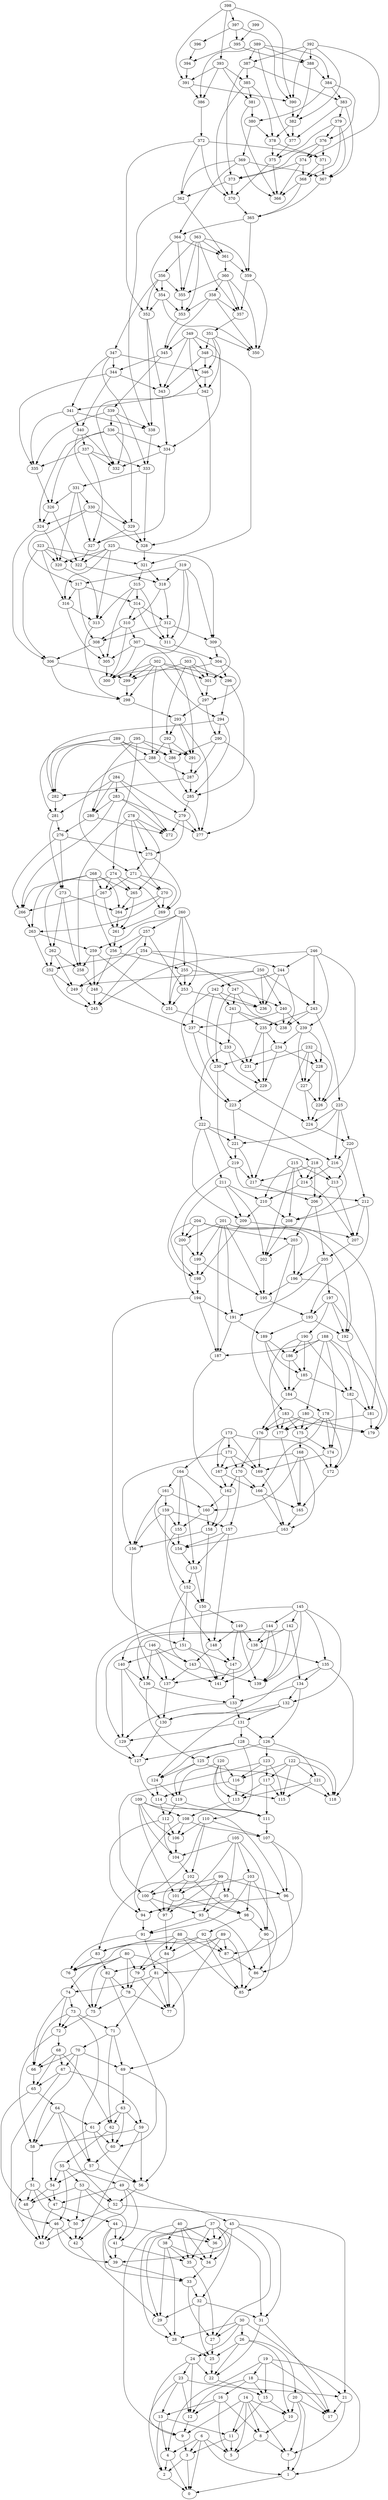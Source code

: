 digraph my_graph {
0;
1;
2;
3;
4;
5;
6;
7;
8;
9;
10;
11;
12;
13;
14;
15;
16;
17;
18;
19;
20;
21;
22;
23;
24;
25;
26;
27;
28;
29;
30;
31;
32;
33;
34;
35;
36;
37;
38;
39;
40;
41;
42;
43;
44;
45;
46;
47;
48;
49;
50;
51;
52;
53;
54;
55;
56;
57;
58;
59;
60;
61;
62;
63;
64;
65;
66;
67;
68;
69;
70;
71;
72;
73;
74;
75;
76;
77;
78;
79;
80;
81;
82;
83;
84;
85;
86;
87;
88;
89;
90;
91;
92;
93;
94;
95;
96;
97;
98;
99;
100;
101;
102;
103;
104;
105;
106;
107;
108;
109;
110;
111;
112;
113;
114;
115;
116;
117;
118;
119;
120;
121;
122;
123;
124;
125;
126;
127;
128;
129;
130;
131;
132;
133;
134;
135;
136;
137;
138;
139;
140;
141;
142;
143;
144;
145;
146;
147;
148;
149;
150;
151;
152;
153;
154;
155;
156;
157;
158;
159;
160;
161;
162;
163;
164;
165;
166;
167;
168;
169;
170;
171;
172;
173;
174;
175;
176;
177;
178;
179;
180;
181;
182;
183;
184;
185;
186;
187;
188;
189;
190;
191;
192;
193;
194;
195;
196;
197;
198;
199;
200;
201;
202;
203;
204;
205;
206;
207;
208;
209;
210;
211;
212;
213;
214;
215;
216;
217;
218;
219;
220;
221;
222;
223;
224;
225;
226;
227;
228;
229;
230;
231;
232;
233;
234;
235;
236;
237;
238;
239;
240;
241;
242;
243;
244;
245;
246;
247;
248;
249;
250;
251;
252;
253;
254;
255;
256;
257;
258;
259;
260;
261;
262;
263;
264;
265;
266;
267;
268;
269;
270;
271;
272;
273;
274;
275;
276;
277;
278;
279;
280;
281;
282;
283;
284;
285;
286;
287;
288;
289;
290;
291;
292;
293;
294;
295;
296;
297;
298;
299;
300;
301;
302;
303;
304;
305;
306;
307;
308;
309;
310;
311;
312;
313;
314;
315;
316;
317;
318;
319;
320;
321;
322;
323;
324;
325;
326;
327;
328;
329;
330;
331;
332;
333;
334;
335;
336;
337;
338;
339;
340;
341;
342;
343;
344;
345;
346;
347;
348;
349;
350;
351;
352;
353;
354;
355;
356;
357;
358;
359;
360;
361;
362;
363;
364;
365;
366;
367;
368;
369;
370;
371;
372;
373;
374;
375;
376;
377;
378;
379;
380;
381;
382;
383;
384;
385;
386;
387;
388;
389;
390;
391;
392;
393;
394;
395;
396;
397;
398;
399;
1->0
2->0
3->2
3->0
4->0
4->2
6->3
6->4
6->0
6->1
6->5
7->1
8->5
8->7
9->3
10->8
11->3
11->5
12->9
13->4
13->11
13->2
14->10
14->11
14->7
14->8
14->5
14->9
15->10
15->11
16->12
16->5
16->13
16->8
18->17
18->16
18->12
18->15
19->17
19->18
19->15
19->1
19->4
20->7
20->10
20->17
20->1
21->7
21->17
22->15
23->21
23->13
23->12
23->2
24->12
24->23
24->22
24->9
25->22
26->25
26->20
26->22
26->10
27->25
28->25
29->28
30->28
30->24
30->26
30->21
30->27
31->22
31->17
32->31
32->29
32->25
33->27
33->32
34->33
35->27
36->34
37->34
37->31
37->28
37->36
37->32
37->35
37->29
38->29
38->34
38->35
38->28
39->33
40->36
40->34
40->35
40->38
40->9
41->35
41->39
42->29
44->41
44->39
44->33
44->36
45->27
45->36
45->39
45->31
46->39
46->42
46->43
47->43
47->44
48->43
49->42
49->47
49->45
49->41
50->43
50->42
51->47
51->48
51->43
51->50
52->50
52->21
53->50
53->41
53->52
53->48
54->48
54->47
55->49
55->54
55->46
55->53
56->52
57->54
57->56
58->51
59->56
59->42
59->58
60->57
61->56
61->60
61->54
62->60
62->55
63->59
63->61
63->60
63->62
64->57
64->61
64->58
64->52
65->64
65->48
66->65
67->65
67->59
67->46
68->62
68->65
68->66
68->67
69->63
69->56
70->67
70->69
70->58
70->66
71->62
71->70
71->69
72->68
72->58
73->71
73->72
73->66
73->57
74->66
74->73
74->72
75->72
76->75
78->77
78->75
79->77
79->78
80->78
80->79
80->76
80->75
80->69
80->74
81->71
81->74
81->77
82->78
82->60
82->75
83->76
83->82
84->77
84->79
86->85
87->86
88->85
88->79
88->84
88->87
88->83
89->76
89->82
89->85
89->87
89->77
90->81
90->85
91->81
91->76
92->84
92->83
92->85
92->87
93->86
93->91
94->91
95->90
95->93
95->94
96->86
96->94
97->84
98->92
98->90
99->96
99->97
99->83
99->93
99->95
100->93
100->97
101->97
101->98
102->98
102->101
102->97
103->91
103->86
103->98
103->100
104->102
105->104
105->90
105->103
105->101
105->95
106->104
107->87
107->96
108->94
108->106
108->107
109->104
109->108
109->96
109->106
109->101
110->107
110->106
110->102
110->100
111->107
112->104
112->94
112->106
113->108
114->112
114->111
116->114
116->113
117->115
117->111
117->113
119->112
119->111
120->119
120->116
120->111
120->115
120->113
121->118
121->115
121->113
122->121
122->116
122->117
122->115
122->118
123->100
123->117
123->116
123->115
124->119
124->114
125->124
125->119
125->118
126->121
126->125
126->123
127->114
128->124
128->110
128->118
128->127
129->127
130->127
131->128
131->129
131->126
132->130
132->131
132->124
133->131
133->129
134->132
134->126
134->133
135->118
135->134
135->130
136->133
136->125
137->130
138->135
138->137
140->136
140->130
140->129
142->138
142->134
142->136
142->139
143->139
143->137
144->141
144->138
144->139
144->140
145->127
145->132
145->135
145->144
145->139
145->142
146->129
146->141
146->143
146->136
146->137
147->141
147->133
148->143
148->147
149->147
149->148
149->139
149->138
150->149
150->141
151->140
151->147
151->141
152->151
152->150
152->143
153->152
153->150
154->153
155->152
155->154
156->137
157->154
157->153
157->148
158->150
158->156
159->157
159->148
159->155
159->156
160->158
160->155
161->159
161->154
161->156
161->160
162->158
162->160
163->154
164->155
164->161
164->153
164->158
165->163
166->165
166->163
167->166
167->162
168->165
168->167
168->160
168->163
169->163
170->166
170->162
170->157
171->169
171->170
171->156
171->167
172->165
173->167
173->164
173->169
173->172
173->171
174->169
174->172
175->174
175->168
176->169
176->170
177->165
178->166
178->172
178->174
178->175
180->177
180->179
180->176
180->175
181->179
181->177
182->181
182->172
183->179
183->176
183->175
183->177
184->176
184->178
185->182
185->184
186->185
186->184
187->162
188->179
188->187
188->174
188->186
188->180
188->182
189->185
189->184
189->186
190->186
190->177
190->185
190->182
191->187
191->189
192->181
193->192
193->189
194->191
194->187
194->151
195->193
196->192
196->195
197->193
197->190
197->179
197->192
198->194
199->195
199->198
200->194
200->199
201->181
201->199
201->187
201->196
201->191
201->195
201->200
202->195
203->202
203->196
203->183
204->199
204->203
204->192
204->198
204->200
205->196
205->191
205->197
206->205
206->203
207->205
208->202
209->198
209->207
210->208
210->209
211->202
211->209
211->200
211->210
212->207
212->193
212->208
213->207
213->206
214->207
214->210
215->214
215->213
215->210
215->202
215->208
216->214
216->208
217->206
218->206
218->213
218->214
218->217
219->212
219->198
219->217
220->216
220->212
220->213
221->219
221->217
222->211
222->209
222->218
222->221
223->221
223->216
224->220
225->221
225->216
225->224
225->220
226->224
227->226
227->224
228->226
228->227
229->223
230->219
230->224
231->229
232->227
232->231
232->226
232->217
232->228
233->222
233->229
233->231
234->228
234->230
234->229
235->231
235->234
235->229
237->223
237->233
239->234
239->227
239->228
240->238
240->237
240->239
241->235
241->233
241->238
242->236
242->223
242->241
242->230
243->225
243->235
243->238
244->236
244->238
244->242
246->239
246->226
246->244
246->243
246->245
247->241
247->240
247->230
247->238
248->245
248->237
249->245
250->237
250->236
250->249
250->240
250->243
251->231
252->245
252->249
253->236
253->251
254->244
254->247
254->252
254->245
255->253
255->236
255->251
256->248
256->255
257->253
257->254
257->249
257->256
258->248
259->258
259->248
259->251
260->259
260->253
260->255
260->251
260->257
261->256
262->249
262->258
262->252
263->259
263->252
264->261
265->264
265->261
266->263
267->266
267->261
268->256
268->267
268->266
268->263
268->264
268->265
269->261
270->269
270->263
270->264
271->269
271->270
271->267
273->264
273->262
273->258
274->265
274->262
274->269
274->267
275->269
275->271
276->275
276->266
276->273
278->272
278->270
278->265
278->258
278->275
279->272
279->277
279->275
280->276
280->272
281->276
281->273
282->281
283->266
283->277
283->272
283->280
284->280
284->272
284->279
284->283
284->281
285->279
286->285
287->282
287->285
288->287
288->271
289->288
289->286
289->281
289->277
289->282
290->277
290->287
290->286
291->287
292->288
292->286
292->291
293->292
293->291
293->277
294->285
294->290
294->282
295->282
295->291
295->286
295->274
295->280
296->294
296->285
297->293
297->290
298->293
299->298
301->297
302->298
302->300
302->288
302->301
302->299
302->296
302->294
303->297
303->296
303->299
303->301
303->292
304->300
304->296
304->297
305->300
306->299
306->298
307->300
307->305
307->291
307->301
308->305
308->306
309->304
309->301
310->300
310->307
310->308
311->304
312->308
312->311
312->309
313->298
314->311
314->312
314->310
315->311
315->305
315->314
315->313
316->305
316->313
317->316
317->314
317->308
318->312
318->310
319->311
319->309
319->318
319->317
319->299
320->313
321->318
321->315
322->318
323->322
323->320
323->321
323->316
323->306
324->320
324->306
325->309
325->316
325->322
325->313
325->320
326->322
326->324
327->322
328->321
329->327
329->328
330->317
330->329
330->328
330->324
331->320
331->330
331->326
331->327
333->328
333->331
334->332
334->327
335->326
336->334
336->324
336->326
336->329
337->335
337->333
337->327
337->332
338->333
339->332
339->335
339->336
339->338
340->332
340->329
340->337
341->338
341->335
341->340
342->341
342->328
343->334
344->343
344->340
344->335
345->339
345->344
346->342
346->332
347->341
347->344
347->333
347->346
348->343
348->346
348->321
349->345
349->343
349->342
349->334
349->348
351->346
351->350
351->342
351->348
352->338
352->343
353->345
354->353
354->352
354->350
355->353
356->352
356->354
356->355
356->347
357->351
358->345
358->357
358->350
358->353
359->357
359->350
360->355
360->358
360->357
360->350
361->359
361->360
362->361
362->338
363->355
363->356
363->359
363->353
363->357
363->361
364->355
364->361
364->354
365->359
365->364
367->365
368->365
368->366
369->364
369->366
369->367
369->362
370->365
371->368
371->367
372->370
372->371
372->362
372->352
373->370
373->362
374->366
374->368
374->373
375->370
375->366
376->373
376->374
376->371
377->375
378->375
378->371
379->375
379->376
379->367
379->368
380->378
380->369
381->366
381->380
382->377
382->378
383->367
383->377
383->379
384->376
384->383
384->380
385->378
385->381
385->370
386->372
387->385
387->383
387->373
388->382
388->384
389->384
389->386
389->377
389->388
389->387
390->382
391->386
391->390
392->390
392->382
392->388
392->374
392->387
393->381
393->386
393->385
393->391
394->391
395->388
395->394
396->394
397->395
397->390
397->396
398->390
398->393
398->391
398->397
399->395
}